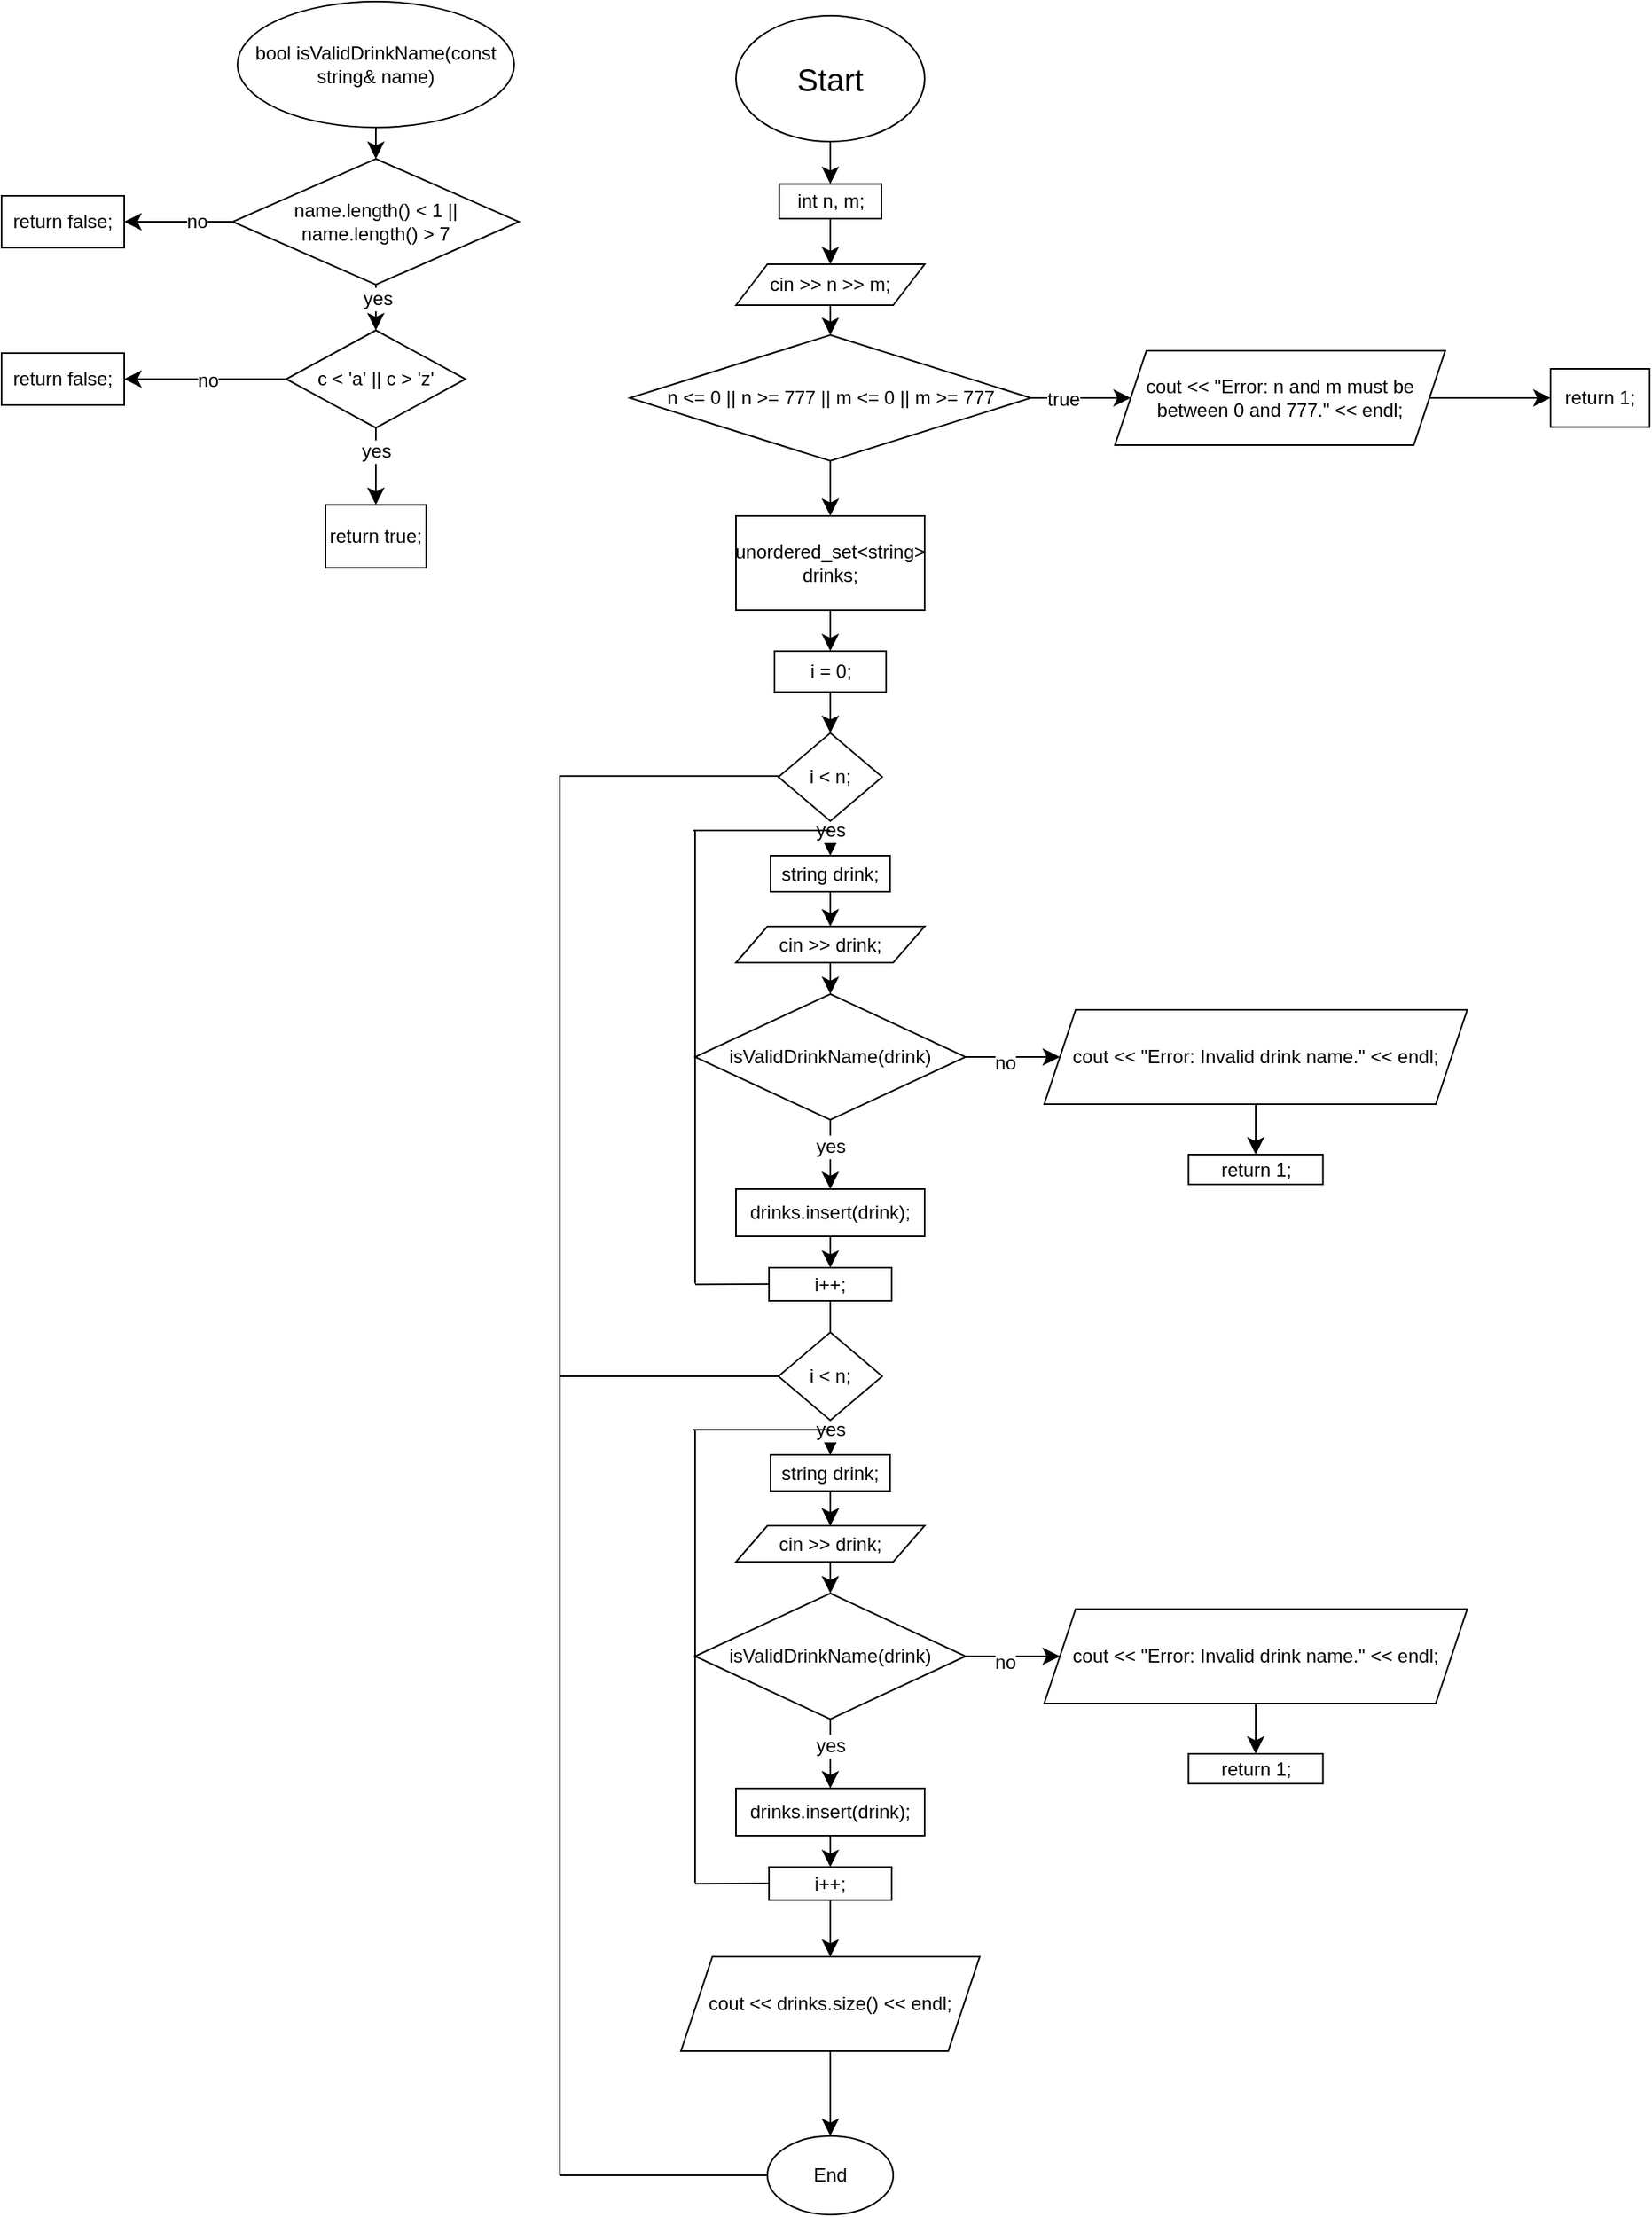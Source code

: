 <mxfile version="24.8.6">
  <diagram name="Сторінка-1" id="6Hk7543w7sg_HWbXQ7sq">
    <mxGraphModel dx="2193" dy="1210" grid="0" gridSize="10" guides="1" tooltips="1" connect="1" arrows="1" fold="1" page="0" pageScale="1" pageWidth="827" pageHeight="1169" math="0" shadow="0">
      <root>
        <mxCell id="0" />
        <mxCell id="1" parent="0" />
        <mxCell id="3hhFcom7jPI2XUqBoJTO-3" value="" style="edgeStyle=none;curved=1;rounded=0;orthogonalLoop=1;jettySize=auto;html=1;fontSize=12;startSize=8;endSize=8;" edge="1" parent="1" source="3hhFcom7jPI2XUqBoJTO-1" target="3hhFcom7jPI2XUqBoJTO-2">
          <mxGeometry relative="1" as="geometry" />
        </mxCell>
        <mxCell id="3hhFcom7jPI2XUqBoJTO-1" value="&lt;font style=&quot;font-size: 20px;&quot;&gt;Start&lt;/font&gt;" style="ellipse;whiteSpace=wrap;html=1;" vertex="1" parent="1">
          <mxGeometry x="259" y="46" width="120" height="80" as="geometry" />
        </mxCell>
        <mxCell id="3hhFcom7jPI2XUqBoJTO-40" value="" style="edgeStyle=none;curved=1;rounded=0;orthogonalLoop=1;jettySize=auto;html=1;fontSize=12;startSize=8;endSize=8;" edge="1" parent="1" source="3hhFcom7jPI2XUqBoJTO-2" target="3hhFcom7jPI2XUqBoJTO-39">
          <mxGeometry relative="1" as="geometry" />
        </mxCell>
        <mxCell id="3hhFcom7jPI2XUqBoJTO-2" value="int n, m;" style="whiteSpace=wrap;html=1;" vertex="1" parent="1">
          <mxGeometry x="286.5" y="153" width="65" height="22" as="geometry" />
        </mxCell>
        <mxCell id="3hhFcom7jPI2XUqBoJTO-23" style="edgeStyle=none;curved=1;rounded=0;orthogonalLoop=1;jettySize=auto;html=1;exitX=0.5;exitY=1;exitDx=0;exitDy=0;fontSize=12;startSize=8;endSize=8;" edge="1" parent="1">
          <mxGeometry relative="1" as="geometry">
            <mxPoint x="61.5" y="190" as="sourcePoint" />
            <mxPoint x="61.5" y="190" as="targetPoint" />
          </mxGeometry>
        </mxCell>
        <mxCell id="3hhFcom7jPI2XUqBoJTO-26" value="" style="edgeStyle=none;curved=1;rounded=0;orthogonalLoop=1;jettySize=auto;html=1;fontSize=12;startSize=8;endSize=8;" edge="1" parent="1" source="3hhFcom7jPI2XUqBoJTO-24" target="3hhFcom7jPI2XUqBoJTO-25">
          <mxGeometry relative="1" as="geometry" />
        </mxCell>
        <mxCell id="3hhFcom7jPI2XUqBoJTO-24" value="bool isValidDrinkName(const string&amp;amp; name)" style="ellipse;whiteSpace=wrap;html=1;" vertex="1" parent="1">
          <mxGeometry x="-58" y="37" width="176" height="80" as="geometry" />
        </mxCell>
        <mxCell id="3hhFcom7jPI2XUqBoJTO-28" value="" style="edgeStyle=none;curved=1;rounded=0;orthogonalLoop=1;jettySize=auto;html=1;fontSize=12;startSize=8;endSize=8;" edge="1" parent="1" source="3hhFcom7jPI2XUqBoJTO-25" target="3hhFcom7jPI2XUqBoJTO-27">
          <mxGeometry relative="1" as="geometry" />
        </mxCell>
        <mxCell id="3hhFcom7jPI2XUqBoJTO-29" value="no" style="edgeLabel;html=1;align=center;verticalAlign=middle;resizable=0;points=[];fontSize=12;" vertex="1" connectable="0" parent="3hhFcom7jPI2XUqBoJTO-28">
          <mxGeometry x="-0.337" relative="1" as="geometry">
            <mxPoint as="offset" />
          </mxGeometry>
        </mxCell>
        <mxCell id="3hhFcom7jPI2XUqBoJTO-31" value="" style="edgeStyle=none;curved=1;rounded=0;orthogonalLoop=1;jettySize=auto;html=1;fontSize=12;startSize=8;endSize=8;" edge="1" parent="1" source="3hhFcom7jPI2XUqBoJTO-25" target="3hhFcom7jPI2XUqBoJTO-30">
          <mxGeometry relative="1" as="geometry" />
        </mxCell>
        <mxCell id="3hhFcom7jPI2XUqBoJTO-35" value="yes" style="edgeLabel;html=1;align=center;verticalAlign=middle;resizable=0;points=[];fontSize=12;" vertex="1" connectable="0" parent="3hhFcom7jPI2XUqBoJTO-31">
          <mxGeometry x="-0.376" y="1" relative="1" as="geometry">
            <mxPoint as="offset" />
          </mxGeometry>
        </mxCell>
        <mxCell id="3hhFcom7jPI2XUqBoJTO-25" value="name.length() &amp;lt; 1 || name.length() &amp;gt; 7" style="rhombus;whiteSpace=wrap;html=1;" vertex="1" parent="1">
          <mxGeometry x="-61" y="137" width="182" height="80" as="geometry" />
        </mxCell>
        <mxCell id="3hhFcom7jPI2XUqBoJTO-27" value="return false;" style="whiteSpace=wrap;html=1;" vertex="1" parent="1">
          <mxGeometry x="-208" y="160.5" width="78" height="33" as="geometry" />
        </mxCell>
        <mxCell id="3hhFcom7jPI2XUqBoJTO-33" value="" style="edgeStyle=none;curved=1;rounded=0;orthogonalLoop=1;jettySize=auto;html=1;fontSize=12;startSize=8;endSize=8;" edge="1" parent="1" source="3hhFcom7jPI2XUqBoJTO-30" target="3hhFcom7jPI2XUqBoJTO-32">
          <mxGeometry relative="1" as="geometry" />
        </mxCell>
        <mxCell id="3hhFcom7jPI2XUqBoJTO-34" value="no" style="edgeLabel;html=1;align=center;verticalAlign=middle;resizable=0;points=[];fontSize=12;" vertex="1" connectable="0" parent="3hhFcom7jPI2XUqBoJTO-33">
          <mxGeometry x="-0.028" y="1" relative="1" as="geometry">
            <mxPoint as="offset" />
          </mxGeometry>
        </mxCell>
        <mxCell id="3hhFcom7jPI2XUqBoJTO-37" value="" style="edgeStyle=none;curved=1;rounded=0;orthogonalLoop=1;jettySize=auto;html=1;fontSize=12;startSize=8;endSize=8;" edge="1" parent="1" source="3hhFcom7jPI2XUqBoJTO-30" target="3hhFcom7jPI2XUqBoJTO-36">
          <mxGeometry relative="1" as="geometry" />
        </mxCell>
        <mxCell id="3hhFcom7jPI2XUqBoJTO-38" value="yes" style="edgeLabel;html=1;align=center;verticalAlign=middle;resizable=0;points=[];fontSize=12;" vertex="1" connectable="0" parent="3hhFcom7jPI2XUqBoJTO-37">
          <mxGeometry x="-0.391" relative="1" as="geometry">
            <mxPoint as="offset" />
          </mxGeometry>
        </mxCell>
        <mxCell id="3hhFcom7jPI2XUqBoJTO-30" value="c &amp;lt; &#39;a&#39; || c &amp;gt; &#39;z&#39;" style="rhombus;whiteSpace=wrap;html=1;" vertex="1" parent="1">
          <mxGeometry x="-27" y="246" width="114" height="62" as="geometry" />
        </mxCell>
        <mxCell id="3hhFcom7jPI2XUqBoJTO-32" value="return false;" style="whiteSpace=wrap;html=1;" vertex="1" parent="1">
          <mxGeometry x="-208" y="260.5" width="78" height="33" as="geometry" />
        </mxCell>
        <mxCell id="3hhFcom7jPI2XUqBoJTO-36" value="return true;" style="whiteSpace=wrap;html=1;" vertex="1" parent="1">
          <mxGeometry x="-2" y="357" width="64" height="40" as="geometry" />
        </mxCell>
        <mxCell id="3hhFcom7jPI2XUqBoJTO-42" value="" style="edgeStyle=none;curved=1;rounded=0;orthogonalLoop=1;jettySize=auto;html=1;fontSize=12;startSize=8;endSize=8;" edge="1" parent="1" source="3hhFcom7jPI2XUqBoJTO-39" target="3hhFcom7jPI2XUqBoJTO-41">
          <mxGeometry relative="1" as="geometry" />
        </mxCell>
        <mxCell id="3hhFcom7jPI2XUqBoJTO-39" value="cin &amp;gt;&amp;gt; n &amp;gt;&amp;gt; m;" style="shape=parallelogram;perimeter=parallelogramPerimeter;whiteSpace=wrap;html=1;fixedSize=1;" vertex="1" parent="1">
          <mxGeometry x="259" y="204" width="120" height="26" as="geometry" />
        </mxCell>
        <mxCell id="3hhFcom7jPI2XUqBoJTO-46" value="" style="edgeStyle=none;curved=1;rounded=0;orthogonalLoop=1;jettySize=auto;html=1;fontSize=12;startSize=8;endSize=8;" edge="1" parent="1" source="3hhFcom7jPI2XUqBoJTO-41" target="3hhFcom7jPI2XUqBoJTO-45">
          <mxGeometry relative="1" as="geometry" />
        </mxCell>
        <mxCell id="3hhFcom7jPI2XUqBoJTO-47" value="true" style="edgeLabel;html=1;align=center;verticalAlign=middle;resizable=0;points=[];fontSize=12;" vertex="1" connectable="0" parent="3hhFcom7jPI2XUqBoJTO-46">
          <mxGeometry x="-0.354" y="-1" relative="1" as="geometry">
            <mxPoint as="offset" />
          </mxGeometry>
        </mxCell>
        <mxCell id="3hhFcom7jPI2XUqBoJTO-51" value="" style="edgeStyle=none;curved=1;rounded=0;orthogonalLoop=1;jettySize=auto;html=1;fontSize=12;startSize=8;endSize=8;" edge="1" parent="1" source="3hhFcom7jPI2XUqBoJTO-41" target="3hhFcom7jPI2XUqBoJTO-50">
          <mxGeometry relative="1" as="geometry" />
        </mxCell>
        <mxCell id="3hhFcom7jPI2XUqBoJTO-41" value="n &amp;lt;= 0 || n &amp;gt;= 777 || m &amp;lt;= 0 || m &amp;gt;= 777" style="rhombus;whiteSpace=wrap;html=1;" vertex="1" parent="1">
          <mxGeometry x="191.5" y="249" width="255" height="80" as="geometry" />
        </mxCell>
        <mxCell id="3hhFcom7jPI2XUqBoJTO-49" value="" style="edgeStyle=none;curved=1;rounded=0;orthogonalLoop=1;jettySize=auto;html=1;fontSize=12;startSize=8;endSize=8;" edge="1" parent="1" source="3hhFcom7jPI2XUqBoJTO-45" target="3hhFcom7jPI2XUqBoJTO-48">
          <mxGeometry relative="1" as="geometry" />
        </mxCell>
        <mxCell id="3hhFcom7jPI2XUqBoJTO-45" value="&lt;div&gt;&amp;nbsp; &amp;nbsp;&amp;nbsp;&lt;/div&gt;&lt;div&gt;cout &amp;lt;&amp;lt; &quot;Error: n and m must be between 0 and 777.&quot; &amp;lt;&amp;lt; endl;&lt;/div&gt;&lt;div&gt;&lt;br&gt;&lt;/div&gt;" style="shape=parallelogram;perimeter=parallelogramPerimeter;whiteSpace=wrap;html=1;fixedSize=1;" vertex="1" parent="1">
          <mxGeometry x="500" y="259" width="210" height="60" as="geometry" />
        </mxCell>
        <mxCell id="3hhFcom7jPI2XUqBoJTO-48" value="return 1;" style="whiteSpace=wrap;html=1;" vertex="1" parent="1">
          <mxGeometry x="777" y="270.5" width="63" height="37" as="geometry" />
        </mxCell>
        <mxCell id="3hhFcom7jPI2XUqBoJTO-53" value="" style="edgeStyle=none;curved=1;rounded=0;orthogonalLoop=1;jettySize=auto;html=1;fontSize=12;startSize=8;endSize=8;" edge="1" parent="1" source="3hhFcom7jPI2XUqBoJTO-50" target="3hhFcom7jPI2XUqBoJTO-52">
          <mxGeometry relative="1" as="geometry" />
        </mxCell>
        <mxCell id="3hhFcom7jPI2XUqBoJTO-50" value="unordered_set&amp;lt;string&amp;gt; drinks;" style="whiteSpace=wrap;html=1;" vertex="1" parent="1">
          <mxGeometry x="259" y="364" width="120" height="60" as="geometry" />
        </mxCell>
        <mxCell id="3hhFcom7jPI2XUqBoJTO-55" value="" style="edgeStyle=none;curved=1;rounded=0;orthogonalLoop=1;jettySize=auto;html=1;fontSize=12;startSize=8;endSize=8;" edge="1" parent="1" source="3hhFcom7jPI2XUqBoJTO-52" target="3hhFcom7jPI2XUqBoJTO-54">
          <mxGeometry relative="1" as="geometry" />
        </mxCell>
        <mxCell id="3hhFcom7jPI2XUqBoJTO-52" value="i = 0;" style="whiteSpace=wrap;html=1;" vertex="1" parent="1">
          <mxGeometry x="283.5" y="450" width="71" height="26" as="geometry" />
        </mxCell>
        <mxCell id="3hhFcom7jPI2XUqBoJTO-57" value="" style="edgeStyle=none;curved=1;rounded=0;orthogonalLoop=1;jettySize=auto;html=1;fontSize=12;startSize=8;endSize=8;" edge="1" parent="1" source="3hhFcom7jPI2XUqBoJTO-54" target="3hhFcom7jPI2XUqBoJTO-56">
          <mxGeometry relative="1" as="geometry" />
        </mxCell>
        <mxCell id="3hhFcom7jPI2XUqBoJTO-66" value="yes" style="edgeLabel;html=1;align=center;verticalAlign=middle;resizable=0;points=[];fontSize=12;" vertex="1" connectable="0" parent="3hhFcom7jPI2XUqBoJTO-57">
          <mxGeometry x="-0.466" relative="1" as="geometry">
            <mxPoint as="offset" />
          </mxGeometry>
        </mxCell>
        <mxCell id="3hhFcom7jPI2XUqBoJTO-54" value="i &amp;lt; n;" style="rhombus;whiteSpace=wrap;html=1;" vertex="1" parent="1">
          <mxGeometry x="286" y="502" width="66" height="56" as="geometry" />
        </mxCell>
        <mxCell id="3hhFcom7jPI2XUqBoJTO-59" value="" style="edgeStyle=none;curved=1;rounded=0;orthogonalLoop=1;jettySize=auto;html=1;fontSize=12;startSize=8;endSize=8;" edge="1" parent="1" source="3hhFcom7jPI2XUqBoJTO-56" target="3hhFcom7jPI2XUqBoJTO-58">
          <mxGeometry relative="1" as="geometry" />
        </mxCell>
        <mxCell id="3hhFcom7jPI2XUqBoJTO-56" value="string drink;" style="whiteSpace=wrap;html=1;" vertex="1" parent="1">
          <mxGeometry x="281" y="580" width="76" height="23" as="geometry" />
        </mxCell>
        <mxCell id="3hhFcom7jPI2XUqBoJTO-61" value="" style="edgeStyle=none;curved=1;rounded=0;orthogonalLoop=1;jettySize=auto;html=1;fontSize=12;startSize=8;endSize=8;" edge="1" parent="1" source="3hhFcom7jPI2XUqBoJTO-58" target="3hhFcom7jPI2XUqBoJTO-60">
          <mxGeometry relative="1" as="geometry" />
        </mxCell>
        <mxCell id="3hhFcom7jPI2XUqBoJTO-58" value="cin &amp;gt;&amp;gt; drink;" style="shape=parallelogram;perimeter=parallelogramPerimeter;whiteSpace=wrap;html=1;fixedSize=1;" vertex="1" parent="1">
          <mxGeometry x="259" y="625" width="120" height="23" as="geometry" />
        </mxCell>
        <mxCell id="3hhFcom7jPI2XUqBoJTO-63" value="" style="edgeStyle=none;curved=1;rounded=0;orthogonalLoop=1;jettySize=auto;html=1;fontSize=12;startSize=8;endSize=8;" edge="1" parent="1" source="3hhFcom7jPI2XUqBoJTO-60" target="3hhFcom7jPI2XUqBoJTO-62">
          <mxGeometry relative="1" as="geometry" />
        </mxCell>
        <mxCell id="3hhFcom7jPI2XUqBoJTO-65" value="yes" style="edgeLabel;html=1;align=center;verticalAlign=middle;resizable=0;points=[];fontSize=12;" vertex="1" connectable="0" parent="3hhFcom7jPI2XUqBoJTO-63">
          <mxGeometry x="-0.259" relative="1" as="geometry">
            <mxPoint as="offset" />
          </mxGeometry>
        </mxCell>
        <mxCell id="3hhFcom7jPI2XUqBoJTO-68" value="" style="edgeStyle=none;curved=1;rounded=0;orthogonalLoop=1;jettySize=auto;html=1;fontSize=12;startSize=8;endSize=8;" edge="1" parent="1" source="3hhFcom7jPI2XUqBoJTO-60" target="3hhFcom7jPI2XUqBoJTO-67">
          <mxGeometry relative="1" as="geometry" />
        </mxCell>
        <mxCell id="3hhFcom7jPI2XUqBoJTO-69" value="no" style="edgeLabel;html=1;align=center;verticalAlign=middle;resizable=0;points=[];fontSize=12;" vertex="1" connectable="0" parent="3hhFcom7jPI2XUqBoJTO-68">
          <mxGeometry x="-0.166" y="-4" relative="1" as="geometry">
            <mxPoint as="offset" />
          </mxGeometry>
        </mxCell>
        <mxCell id="3hhFcom7jPI2XUqBoJTO-60" value="isValidDrinkName(drink)" style="rhombus;whiteSpace=wrap;html=1;" vertex="1" parent="1">
          <mxGeometry x="233" y="668" width="172" height="80" as="geometry" />
        </mxCell>
        <mxCell id="3hhFcom7jPI2XUqBoJTO-73" value="" style="edgeStyle=none;curved=1;rounded=0;orthogonalLoop=1;jettySize=auto;html=1;fontSize=12;startSize=8;endSize=8;" edge="1" parent="1" source="3hhFcom7jPI2XUqBoJTO-62" target="3hhFcom7jPI2XUqBoJTO-72">
          <mxGeometry relative="1" as="geometry" />
        </mxCell>
        <mxCell id="3hhFcom7jPI2XUqBoJTO-62" value="drinks.insert(drink);" style="whiteSpace=wrap;html=1;" vertex="1" parent="1">
          <mxGeometry x="259" y="792" width="120" height="30" as="geometry" />
        </mxCell>
        <mxCell id="3hhFcom7jPI2XUqBoJTO-64" value="" style="endArrow=none;html=1;rounded=0;fontSize=12;startSize=8;endSize=8;curved=1;entryX=0;entryY=0.5;entryDx=0;entryDy=0;" edge="1" parent="1">
          <mxGeometry width="50" height="50" relative="1" as="geometry">
            <mxPoint x="232" y="564" as="sourcePoint" />
            <mxPoint x="319" y="564" as="targetPoint" />
          </mxGeometry>
        </mxCell>
        <mxCell id="3hhFcom7jPI2XUqBoJTO-71" value="" style="edgeStyle=none;curved=1;rounded=0;orthogonalLoop=1;jettySize=auto;html=1;fontSize=12;startSize=8;endSize=8;" edge="1" parent="1" source="3hhFcom7jPI2XUqBoJTO-67" target="3hhFcom7jPI2XUqBoJTO-70">
          <mxGeometry relative="1" as="geometry" />
        </mxCell>
        <mxCell id="3hhFcom7jPI2XUqBoJTO-67" value="cout &amp;lt;&amp;lt; &quot;Error: Invalid drink name.&quot; &amp;lt;&amp;lt; endl;" style="shape=parallelogram;perimeter=parallelogramPerimeter;whiteSpace=wrap;html=1;fixedSize=1;" vertex="1" parent="1">
          <mxGeometry x="455" y="678" width="269" height="60" as="geometry" />
        </mxCell>
        <mxCell id="3hhFcom7jPI2XUqBoJTO-70" value="return 1;" style="whiteSpace=wrap;html=1;" vertex="1" parent="1">
          <mxGeometry x="546.75" y="770" width="85.5" height="19" as="geometry" />
        </mxCell>
        <mxCell id="3hhFcom7jPI2XUqBoJTO-97" value="" style="edgeStyle=none;curved=1;rounded=0;orthogonalLoop=1;jettySize=auto;html=1;fontSize=12;startSize=8;endSize=8;" edge="1" parent="1" source="3hhFcom7jPI2XUqBoJTO-72" target="3hhFcom7jPI2XUqBoJTO-82">
          <mxGeometry relative="1" as="geometry" />
        </mxCell>
        <mxCell id="3hhFcom7jPI2XUqBoJTO-72" value="i++;" style="whiteSpace=wrap;html=1;" vertex="1" parent="1">
          <mxGeometry x="280" y="842" width="78" height="21" as="geometry" />
        </mxCell>
        <mxCell id="3hhFcom7jPI2XUqBoJTO-74" value="" style="endArrow=none;html=1;rounded=0;fontSize=12;startSize=8;endSize=8;curved=1;" edge="1" parent="1">
          <mxGeometry width="50" height="50" relative="1" as="geometry">
            <mxPoint x="233" y="564" as="sourcePoint" />
            <mxPoint x="233" y="852" as="targetPoint" />
          </mxGeometry>
        </mxCell>
        <mxCell id="3hhFcom7jPI2XUqBoJTO-75" value="" style="endArrow=none;html=1;rounded=0;fontSize=12;startSize=8;endSize=8;curved=1;" edge="1" parent="1">
          <mxGeometry width="50" height="50" relative="1" as="geometry">
            <mxPoint x="233" y="852.64" as="sourcePoint" />
            <mxPoint x="280" y="852.367" as="targetPoint" />
          </mxGeometry>
        </mxCell>
        <mxCell id="3hhFcom7jPI2XUqBoJTO-76" value="" style="edgeStyle=none;curved=1;rounded=0;orthogonalLoop=1;jettySize=auto;html=1;fontSize=12;startSize=8;endSize=8;" edge="1" parent="1" source="3hhFcom7jPI2XUqBoJTO-78" target="3hhFcom7jPI2XUqBoJTO-80">
          <mxGeometry relative="1" as="geometry" />
        </mxCell>
        <mxCell id="3hhFcom7jPI2XUqBoJTO-77" value="yes" style="edgeLabel;html=1;align=center;verticalAlign=middle;resizable=0;points=[];fontSize=12;" vertex="1" connectable="0" parent="3hhFcom7jPI2XUqBoJTO-76">
          <mxGeometry x="-0.466" relative="1" as="geometry">
            <mxPoint as="offset" />
          </mxGeometry>
        </mxCell>
        <mxCell id="3hhFcom7jPI2XUqBoJTO-78" value="i &amp;lt; n;" style="rhombus;whiteSpace=wrap;html=1;" vertex="1" parent="1">
          <mxGeometry x="286" y="883" width="66" height="56" as="geometry" />
        </mxCell>
        <mxCell id="3hhFcom7jPI2XUqBoJTO-79" value="" style="edgeStyle=none;curved=1;rounded=0;orthogonalLoop=1;jettySize=auto;html=1;fontSize=12;startSize=8;endSize=8;" edge="1" parent="1" source="3hhFcom7jPI2XUqBoJTO-80" target="3hhFcom7jPI2XUqBoJTO-82">
          <mxGeometry relative="1" as="geometry" />
        </mxCell>
        <mxCell id="3hhFcom7jPI2XUqBoJTO-80" value="string drink;" style="whiteSpace=wrap;html=1;" vertex="1" parent="1">
          <mxGeometry x="281" y="961" width="76" height="23" as="geometry" />
        </mxCell>
        <mxCell id="3hhFcom7jPI2XUqBoJTO-81" value="" style="edgeStyle=none;curved=1;rounded=0;orthogonalLoop=1;jettySize=auto;html=1;fontSize=12;startSize=8;endSize=8;" edge="1" parent="1" source="3hhFcom7jPI2XUqBoJTO-82" target="3hhFcom7jPI2XUqBoJTO-87">
          <mxGeometry relative="1" as="geometry" />
        </mxCell>
        <mxCell id="3hhFcom7jPI2XUqBoJTO-82" value="cin &amp;gt;&amp;gt; drink;" style="shape=parallelogram;perimeter=parallelogramPerimeter;whiteSpace=wrap;html=1;fixedSize=1;" vertex="1" parent="1">
          <mxGeometry x="259" y="1006" width="120" height="23" as="geometry" />
        </mxCell>
        <mxCell id="3hhFcom7jPI2XUqBoJTO-83" value="" style="edgeStyle=none;curved=1;rounded=0;orthogonalLoop=1;jettySize=auto;html=1;fontSize=12;startSize=8;endSize=8;" edge="1" parent="1" source="3hhFcom7jPI2XUqBoJTO-87" target="3hhFcom7jPI2XUqBoJTO-89">
          <mxGeometry relative="1" as="geometry" />
        </mxCell>
        <mxCell id="3hhFcom7jPI2XUqBoJTO-84" value="yes" style="edgeLabel;html=1;align=center;verticalAlign=middle;resizable=0;points=[];fontSize=12;" vertex="1" connectable="0" parent="3hhFcom7jPI2XUqBoJTO-83">
          <mxGeometry x="-0.259" relative="1" as="geometry">
            <mxPoint as="offset" />
          </mxGeometry>
        </mxCell>
        <mxCell id="3hhFcom7jPI2XUqBoJTO-85" value="" style="edgeStyle=none;curved=1;rounded=0;orthogonalLoop=1;jettySize=auto;html=1;fontSize=12;startSize=8;endSize=8;" edge="1" parent="1" source="3hhFcom7jPI2XUqBoJTO-87" target="3hhFcom7jPI2XUqBoJTO-92">
          <mxGeometry relative="1" as="geometry" />
        </mxCell>
        <mxCell id="3hhFcom7jPI2XUqBoJTO-86" value="no" style="edgeLabel;html=1;align=center;verticalAlign=middle;resizable=0;points=[];fontSize=12;" vertex="1" connectable="0" parent="3hhFcom7jPI2XUqBoJTO-85">
          <mxGeometry x="-0.166" y="-4" relative="1" as="geometry">
            <mxPoint as="offset" />
          </mxGeometry>
        </mxCell>
        <mxCell id="3hhFcom7jPI2XUqBoJTO-87" value="isValidDrinkName(drink)" style="rhombus;whiteSpace=wrap;html=1;" vertex="1" parent="1">
          <mxGeometry x="233" y="1049" width="172" height="80" as="geometry" />
        </mxCell>
        <mxCell id="3hhFcom7jPI2XUqBoJTO-88" value="" style="edgeStyle=none;curved=1;rounded=0;orthogonalLoop=1;jettySize=auto;html=1;fontSize=12;startSize=8;endSize=8;" edge="1" parent="1" source="3hhFcom7jPI2XUqBoJTO-89" target="3hhFcom7jPI2XUqBoJTO-94">
          <mxGeometry relative="1" as="geometry" />
        </mxCell>
        <mxCell id="3hhFcom7jPI2XUqBoJTO-89" value="drinks.insert(drink);" style="whiteSpace=wrap;html=1;" vertex="1" parent="1">
          <mxGeometry x="259" y="1173" width="120" height="30" as="geometry" />
        </mxCell>
        <mxCell id="3hhFcom7jPI2XUqBoJTO-90" value="" style="endArrow=none;html=1;rounded=0;fontSize=12;startSize=8;endSize=8;curved=1;entryX=0;entryY=0.5;entryDx=0;entryDy=0;" edge="1" parent="1">
          <mxGeometry width="50" height="50" relative="1" as="geometry">
            <mxPoint x="232" y="945" as="sourcePoint" />
            <mxPoint x="319" y="945" as="targetPoint" />
          </mxGeometry>
        </mxCell>
        <mxCell id="3hhFcom7jPI2XUqBoJTO-91" value="" style="edgeStyle=none;curved=1;rounded=0;orthogonalLoop=1;jettySize=auto;html=1;fontSize=12;startSize=8;endSize=8;" edge="1" parent="1" source="3hhFcom7jPI2XUqBoJTO-92" target="3hhFcom7jPI2XUqBoJTO-93">
          <mxGeometry relative="1" as="geometry" />
        </mxCell>
        <mxCell id="3hhFcom7jPI2XUqBoJTO-92" value="cout &amp;lt;&amp;lt; &quot;Error: Invalid drink name.&quot; &amp;lt;&amp;lt; endl;" style="shape=parallelogram;perimeter=parallelogramPerimeter;whiteSpace=wrap;html=1;fixedSize=1;" vertex="1" parent="1">
          <mxGeometry x="455" y="1059" width="269" height="60" as="geometry" />
        </mxCell>
        <mxCell id="3hhFcom7jPI2XUqBoJTO-93" value="return 1;" style="whiteSpace=wrap;html=1;" vertex="1" parent="1">
          <mxGeometry x="546.75" y="1151" width="85.5" height="19" as="geometry" />
        </mxCell>
        <mxCell id="3hhFcom7jPI2XUqBoJTO-102" value="" style="edgeStyle=none;curved=1;rounded=0;orthogonalLoop=1;jettySize=auto;html=1;fontSize=12;startSize=8;endSize=8;" edge="1" parent="1" source="3hhFcom7jPI2XUqBoJTO-94" target="3hhFcom7jPI2XUqBoJTO-101">
          <mxGeometry relative="1" as="geometry" />
        </mxCell>
        <mxCell id="3hhFcom7jPI2XUqBoJTO-94" value="i++;" style="whiteSpace=wrap;html=1;" vertex="1" parent="1">
          <mxGeometry x="280" y="1223" width="78" height="21" as="geometry" />
        </mxCell>
        <mxCell id="3hhFcom7jPI2XUqBoJTO-95" value="" style="endArrow=none;html=1;rounded=0;fontSize=12;startSize=8;endSize=8;curved=1;" edge="1" parent="1">
          <mxGeometry width="50" height="50" relative="1" as="geometry">
            <mxPoint x="233" y="945" as="sourcePoint" />
            <mxPoint x="233" y="1233" as="targetPoint" />
          </mxGeometry>
        </mxCell>
        <mxCell id="3hhFcom7jPI2XUqBoJTO-96" value="" style="endArrow=none;html=1;rounded=0;fontSize=12;startSize=8;endSize=8;curved=1;" edge="1" parent="1">
          <mxGeometry width="50" height="50" relative="1" as="geometry">
            <mxPoint x="233" y="1233.64" as="sourcePoint" />
            <mxPoint x="280" y="1233.367" as="targetPoint" />
          </mxGeometry>
        </mxCell>
        <mxCell id="3hhFcom7jPI2XUqBoJTO-98" value="" style="endArrow=none;html=1;rounded=0;fontSize=12;startSize=8;endSize=8;curved=1;entryX=0;entryY=0.5;entryDx=0;entryDy=0;" edge="1" parent="1" target="3hhFcom7jPI2XUqBoJTO-78">
          <mxGeometry width="50" height="50" relative="1" as="geometry">
            <mxPoint x="147" y="911" as="sourcePoint" />
            <mxPoint x="310" y="1024" as="targetPoint" />
          </mxGeometry>
        </mxCell>
        <mxCell id="3hhFcom7jPI2XUqBoJTO-99" value="" style="endArrow=none;html=1;rounded=0;fontSize=12;startSize=8;endSize=8;curved=1;entryX=0;entryY=0.5;entryDx=0;entryDy=0;" edge="1" parent="1">
          <mxGeometry width="50" height="50" relative="1" as="geometry">
            <mxPoint x="147.5" y="529.33" as="sourcePoint" />
            <mxPoint x="286.5" y="529.33" as="targetPoint" />
          </mxGeometry>
        </mxCell>
        <mxCell id="3hhFcom7jPI2XUqBoJTO-100" value="" style="endArrow=none;html=1;rounded=0;fontSize=12;startSize=8;endSize=8;curved=1;" edge="1" parent="1">
          <mxGeometry width="50" height="50" relative="1" as="geometry">
            <mxPoint x="147" y="1419" as="sourcePoint" />
            <mxPoint x="147" y="529" as="targetPoint" />
          </mxGeometry>
        </mxCell>
        <mxCell id="3hhFcom7jPI2XUqBoJTO-104" value="" style="edgeStyle=none;curved=1;rounded=0;orthogonalLoop=1;jettySize=auto;html=1;fontSize=12;startSize=8;endSize=8;" edge="1" parent="1" source="3hhFcom7jPI2XUqBoJTO-101" target="3hhFcom7jPI2XUqBoJTO-103">
          <mxGeometry relative="1" as="geometry" />
        </mxCell>
        <mxCell id="3hhFcom7jPI2XUqBoJTO-101" value="cout &amp;lt;&amp;lt; drinks.size() &amp;lt;&amp;lt; endl;" style="shape=parallelogram;perimeter=parallelogramPerimeter;whiteSpace=wrap;html=1;fixedSize=1;" vertex="1" parent="1">
          <mxGeometry x="224" y="1280" width="190" height="60" as="geometry" />
        </mxCell>
        <mxCell id="3hhFcom7jPI2XUqBoJTO-103" value="End" style="ellipse;whiteSpace=wrap;html=1;" vertex="1" parent="1">
          <mxGeometry x="279" y="1394" width="80" height="50" as="geometry" />
        </mxCell>
        <mxCell id="3hhFcom7jPI2XUqBoJTO-105" value="" style="endArrow=none;html=1;rounded=0;fontSize=12;startSize=8;endSize=8;curved=1;exitX=0;exitY=0.5;exitDx=0;exitDy=0;" edge="1" parent="1" source="3hhFcom7jPI2XUqBoJTO-103">
          <mxGeometry width="50" height="50" relative="1" as="geometry">
            <mxPoint x="272" y="1372" as="sourcePoint" />
            <mxPoint x="147" y="1419" as="targetPoint" />
          </mxGeometry>
        </mxCell>
      </root>
    </mxGraphModel>
  </diagram>
</mxfile>
